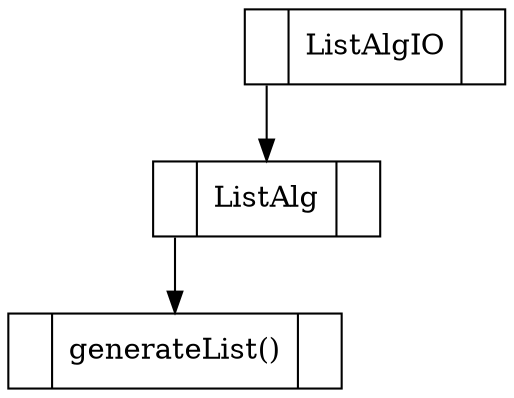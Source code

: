 digraph G
{

	node [shape = record];

	node0 [ label ="<f0> | <f1> ListAlgIO | <f2> "];
	node1 [ label ="<f0> | <f1> ListAlg | <f2> "];
	node2 [ label ="<f0> | <f1> generateList() | <f2> "];

"node0": f0 -> "node1":f1;
"node1": f0 -> "node2":f1;

}
